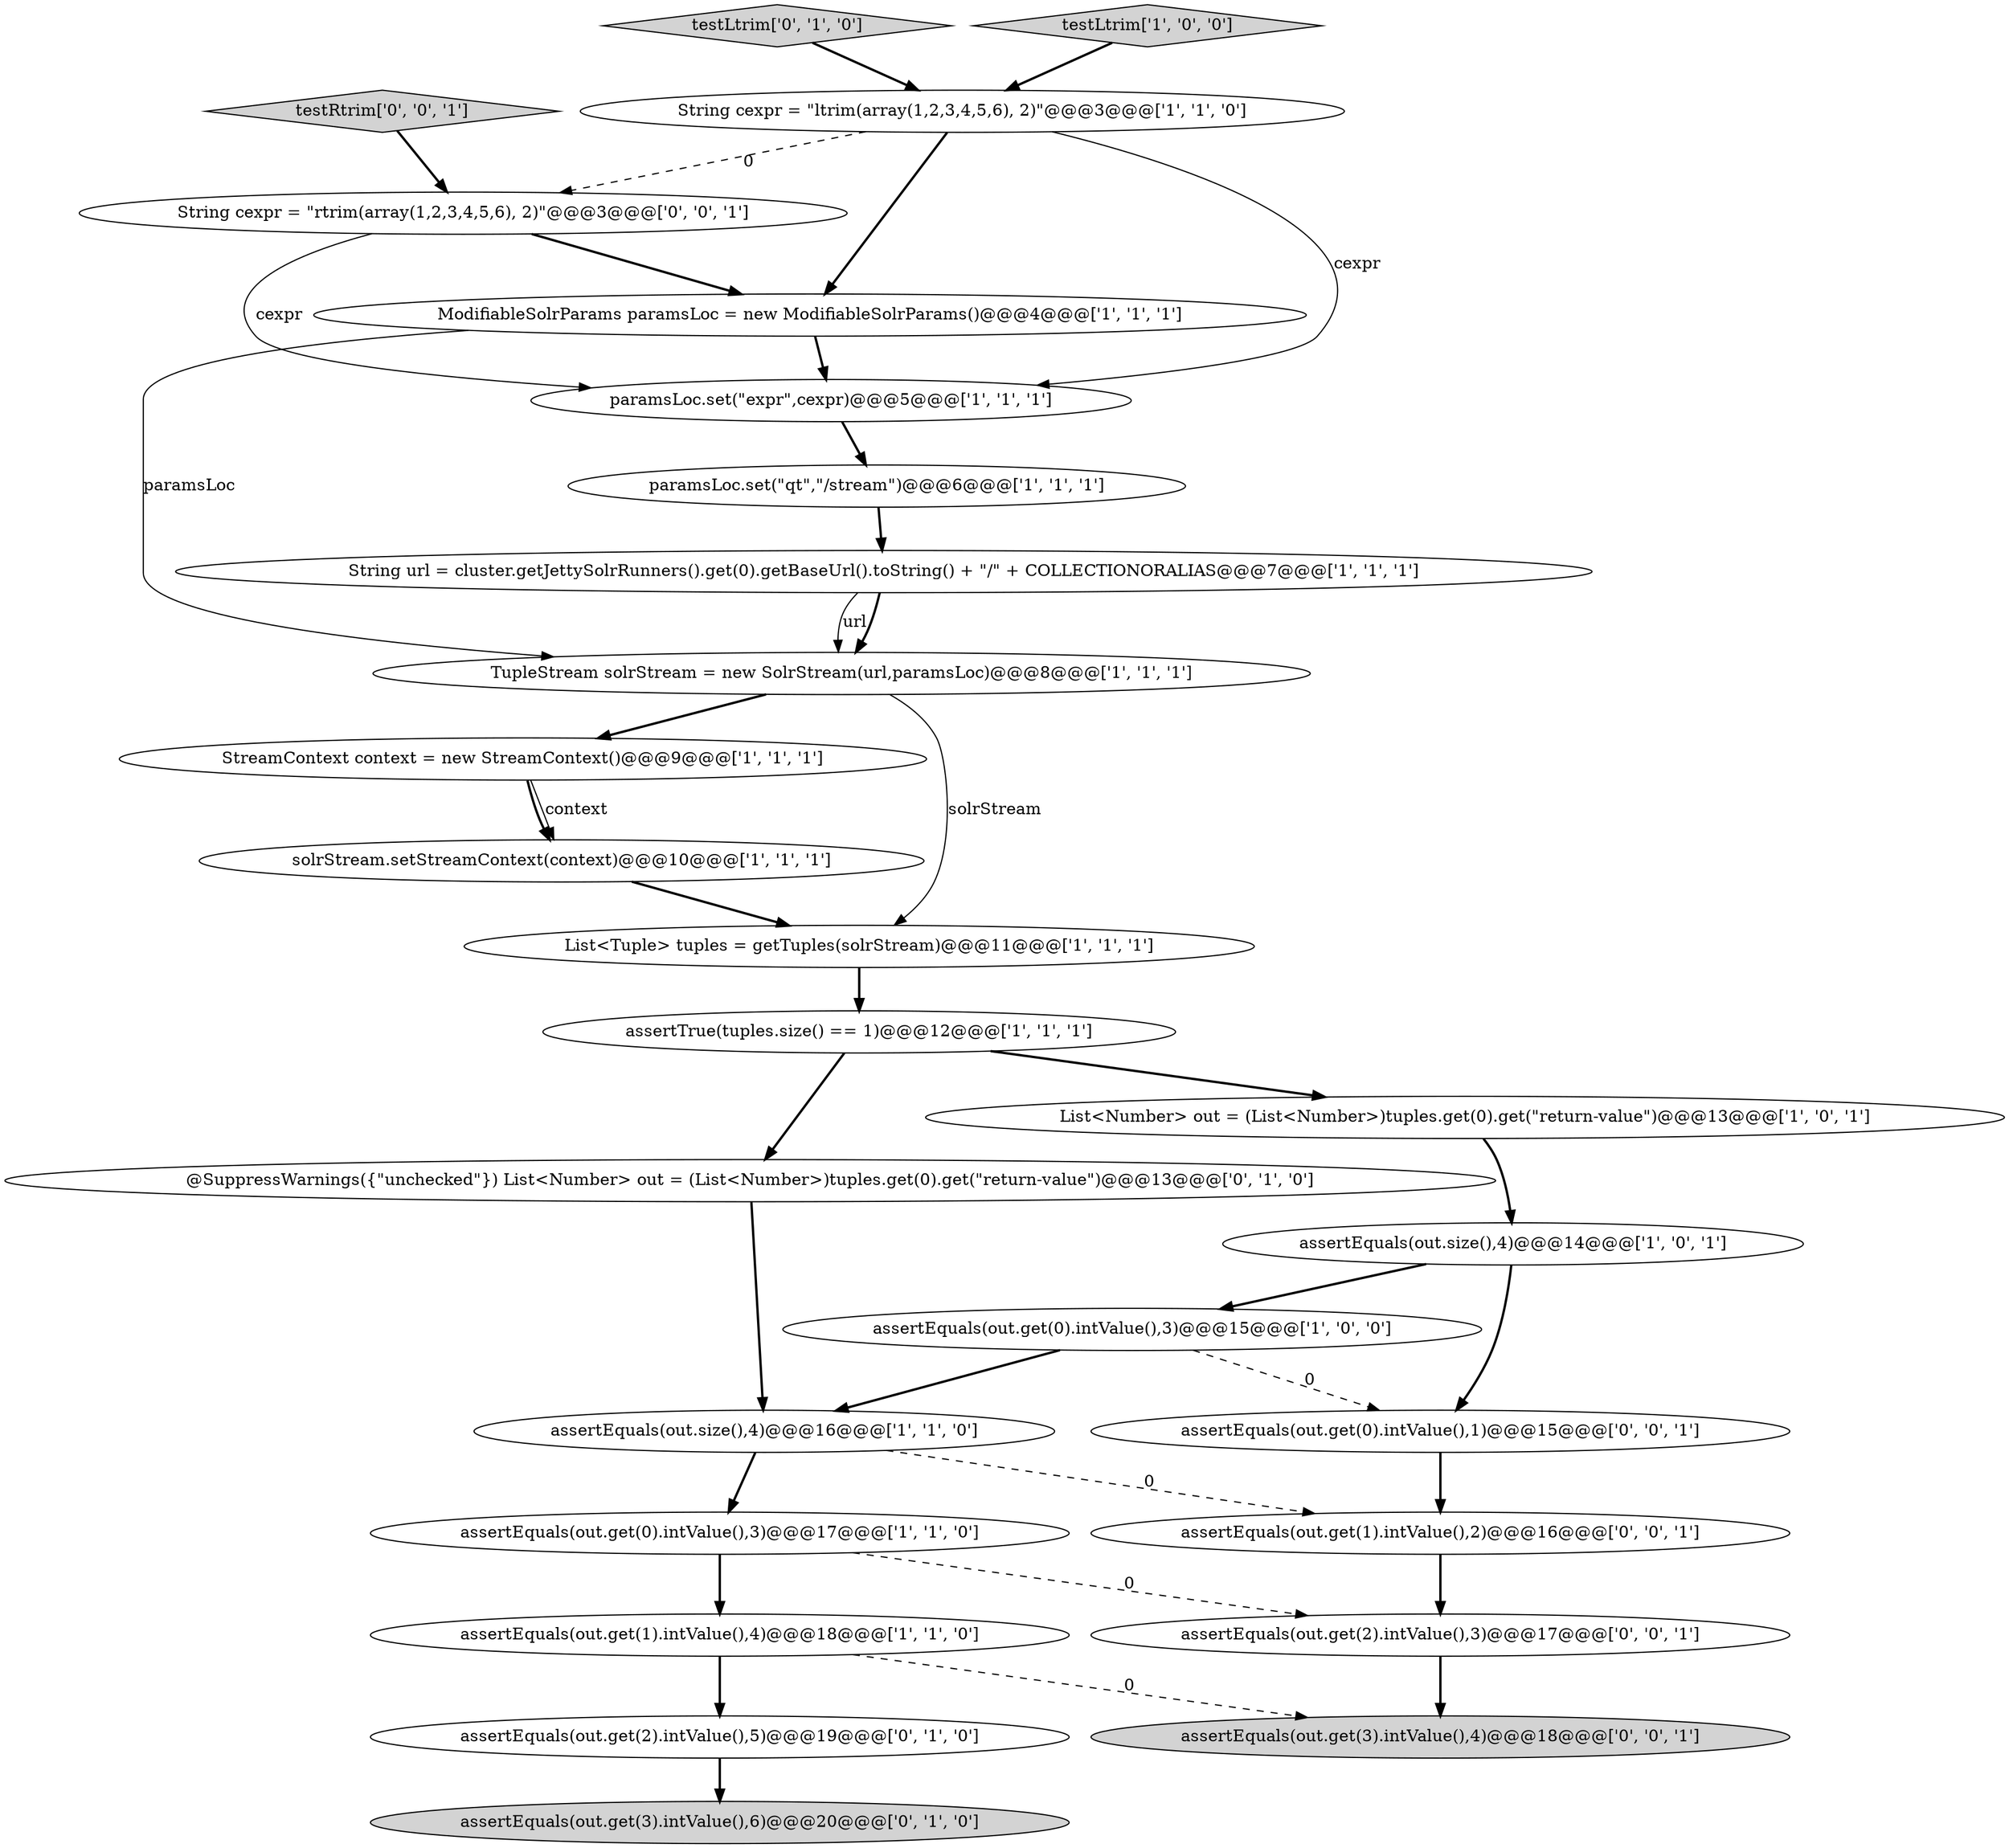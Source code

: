 digraph {
7 [style = filled, label = "assertEquals(out.size(),4)@@@14@@@['1', '0', '1']", fillcolor = white, shape = ellipse image = "AAA0AAABBB1BBB"];
15 [style = filled, label = "StreamContext context = new StreamContext()@@@9@@@['1', '1', '1']", fillcolor = white, shape = ellipse image = "AAA0AAABBB1BBB"];
20 [style = filled, label = "@SuppressWarnings({\"unchecked\"}) List<Number> out = (List<Number>)tuples.get(0).get(\"return-value\")@@@13@@@['0', '1', '0']", fillcolor = white, shape = ellipse image = "AAA0AAABBB2BBB"];
25 [style = filled, label = "testRtrim['0', '0', '1']", fillcolor = lightgray, shape = diamond image = "AAA0AAABBB3BBB"];
11 [style = filled, label = "paramsLoc.set(\"expr\",cexpr)@@@5@@@['1', '1', '1']", fillcolor = white, shape = ellipse image = "AAA0AAABBB1BBB"];
2 [style = filled, label = "assertEquals(out.get(1).intValue(),4)@@@18@@@['1', '1', '0']", fillcolor = white, shape = ellipse image = "AAA0AAABBB1BBB"];
13 [style = filled, label = "ModifiableSolrParams paramsLoc = new ModifiableSolrParams()@@@4@@@['1', '1', '1']", fillcolor = white, shape = ellipse image = "AAA0AAABBB1BBB"];
23 [style = filled, label = "assertEquals(out.get(1).intValue(),2)@@@16@@@['0', '0', '1']", fillcolor = white, shape = ellipse image = "AAA0AAABBB3BBB"];
18 [style = filled, label = "assertEquals(out.get(2).intValue(),5)@@@19@@@['0', '1', '0']", fillcolor = white, shape = ellipse image = "AAA0AAABBB2BBB"];
17 [style = filled, label = "assertEquals(out.get(3).intValue(),6)@@@20@@@['0', '1', '0']", fillcolor = lightgray, shape = ellipse image = "AAA0AAABBB2BBB"];
8 [style = filled, label = "assertEquals(out.get(0).intValue(),3)@@@17@@@['1', '1', '0']", fillcolor = white, shape = ellipse image = "AAA0AAABBB1BBB"];
6 [style = filled, label = "solrStream.setStreamContext(context)@@@10@@@['1', '1', '1']", fillcolor = white, shape = ellipse image = "AAA0AAABBB1BBB"];
19 [style = filled, label = "testLtrim['0', '1', '0']", fillcolor = lightgray, shape = diamond image = "AAA0AAABBB2BBB"];
9 [style = filled, label = "paramsLoc.set(\"qt\",\"/stream\")@@@6@@@['1', '1', '1']", fillcolor = white, shape = ellipse image = "AAA0AAABBB1BBB"];
21 [style = filled, label = "assertEquals(out.get(3).intValue(),4)@@@18@@@['0', '0', '1']", fillcolor = lightgray, shape = ellipse image = "AAA0AAABBB3BBB"];
26 [style = filled, label = "String cexpr = \"rtrim(array(1,2,3,4,5,6), 2)\"@@@3@@@['0', '0', '1']", fillcolor = white, shape = ellipse image = "AAA0AAABBB3BBB"];
24 [style = filled, label = "assertEquals(out.get(0).intValue(),1)@@@15@@@['0', '0', '1']", fillcolor = white, shape = ellipse image = "AAA0AAABBB3BBB"];
3 [style = filled, label = "String cexpr = \"ltrim(array(1,2,3,4,5,6), 2)\"@@@3@@@['1', '1', '0']", fillcolor = white, shape = ellipse image = "AAA0AAABBB1BBB"];
4 [style = filled, label = "String url = cluster.getJettySolrRunners().get(0).getBaseUrl().toString() + \"/\" + COLLECTIONORALIAS@@@7@@@['1', '1', '1']", fillcolor = white, shape = ellipse image = "AAA0AAABBB1BBB"];
0 [style = filled, label = "assertEquals(out.get(0).intValue(),3)@@@15@@@['1', '0', '0']", fillcolor = white, shape = ellipse image = "AAA0AAABBB1BBB"];
16 [style = filled, label = "List<Number> out = (List<Number>)tuples.get(0).get(\"return-value\")@@@13@@@['1', '0', '1']", fillcolor = white, shape = ellipse image = "AAA0AAABBB1BBB"];
14 [style = filled, label = "assertTrue(tuples.size() == 1)@@@12@@@['1', '1', '1']", fillcolor = white, shape = ellipse image = "AAA0AAABBB1BBB"];
12 [style = filled, label = "List<Tuple> tuples = getTuples(solrStream)@@@11@@@['1', '1', '1']", fillcolor = white, shape = ellipse image = "AAA0AAABBB1BBB"];
22 [style = filled, label = "assertEquals(out.get(2).intValue(),3)@@@17@@@['0', '0', '1']", fillcolor = white, shape = ellipse image = "AAA0AAABBB3BBB"];
1 [style = filled, label = "assertEquals(out.size(),4)@@@16@@@['1', '1', '0']", fillcolor = white, shape = ellipse image = "AAA0AAABBB1BBB"];
10 [style = filled, label = "testLtrim['1', '0', '0']", fillcolor = lightgray, shape = diamond image = "AAA0AAABBB1BBB"];
5 [style = filled, label = "TupleStream solrStream = new SolrStream(url,paramsLoc)@@@8@@@['1', '1', '1']", fillcolor = white, shape = ellipse image = "AAA0AAABBB1BBB"];
14->16 [style = bold, label=""];
1->8 [style = bold, label=""];
3->26 [style = dashed, label="0"];
9->4 [style = bold, label=""];
13->5 [style = solid, label="paramsLoc"];
16->7 [style = bold, label=""];
22->21 [style = bold, label=""];
18->17 [style = bold, label=""];
5->15 [style = bold, label=""];
10->3 [style = bold, label=""];
2->18 [style = bold, label=""];
15->6 [style = bold, label=""];
7->0 [style = bold, label=""];
20->1 [style = bold, label=""];
3->11 [style = solid, label="cexpr"];
5->12 [style = solid, label="solrStream"];
11->9 [style = bold, label=""];
13->11 [style = bold, label=""];
26->13 [style = bold, label=""];
8->22 [style = dashed, label="0"];
7->24 [style = bold, label=""];
23->22 [style = bold, label=""];
8->2 [style = bold, label=""];
2->21 [style = dashed, label="0"];
0->1 [style = bold, label=""];
26->11 [style = solid, label="cexpr"];
25->26 [style = bold, label=""];
12->14 [style = bold, label=""];
3->13 [style = bold, label=""];
0->24 [style = dashed, label="0"];
4->5 [style = solid, label="url"];
15->6 [style = solid, label="context"];
1->23 [style = dashed, label="0"];
4->5 [style = bold, label=""];
19->3 [style = bold, label=""];
14->20 [style = bold, label=""];
24->23 [style = bold, label=""];
6->12 [style = bold, label=""];
}
